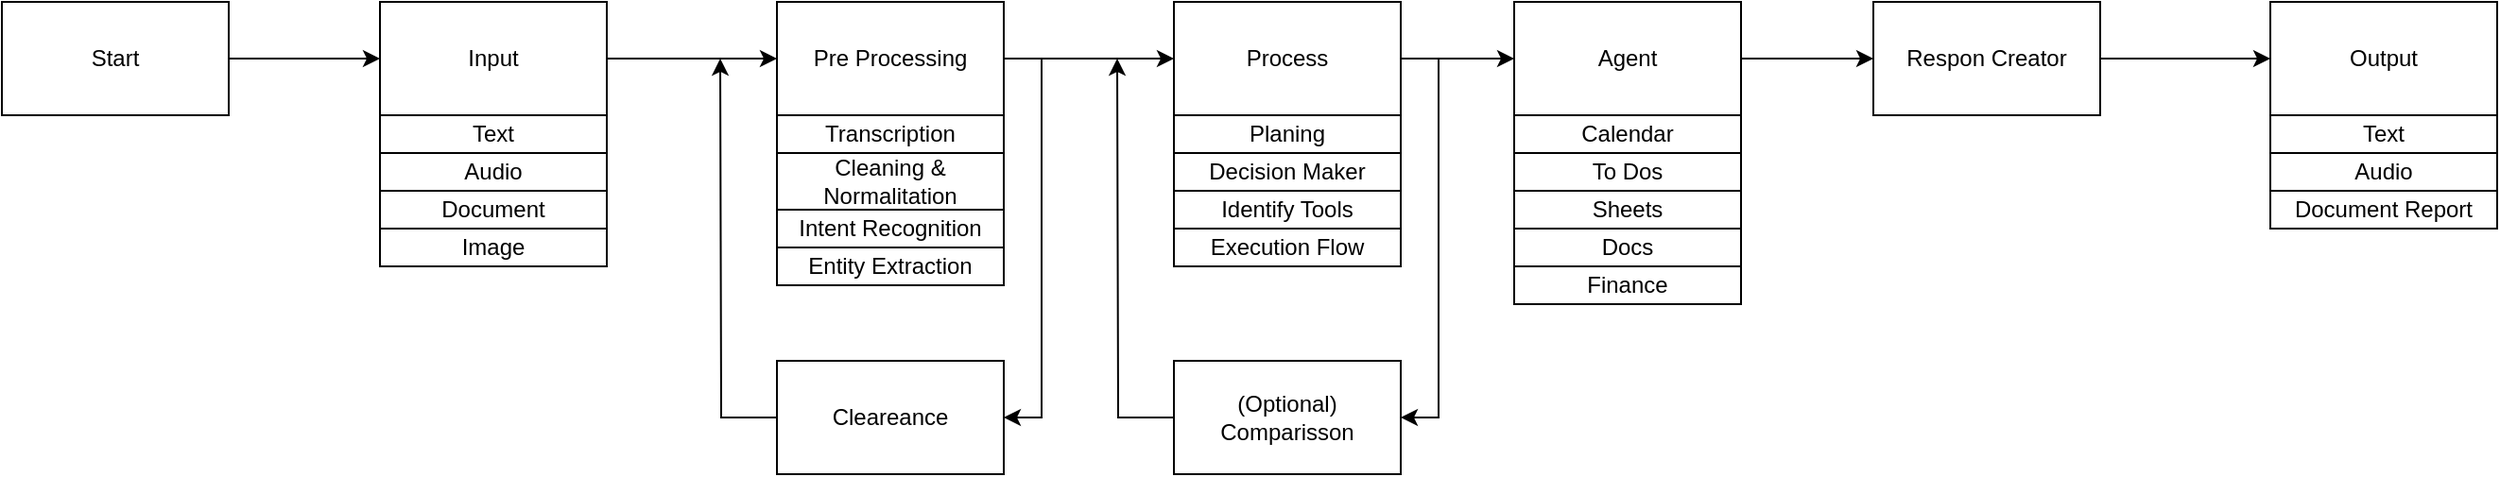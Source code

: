 <mxfile version="27.0.9">
  <diagram name="Page-1" id="C7-MtyAV4K4ghMJdElfd">
    <mxGraphModel dx="1004" dy="1109" grid="1" gridSize="10" guides="1" tooltips="1" connect="1" arrows="1" fold="1" page="1" pageScale="1" pageWidth="850" pageHeight="1100" math="0" shadow="0">
      <root>
        <mxCell id="0" />
        <mxCell id="1" parent="0" />
        <mxCell id="J_RyUydGFugAgPV09VgC-5" style="edgeStyle=orthogonalEdgeStyle;rounded=0;orthogonalLoop=1;jettySize=auto;html=1;exitX=1;exitY=0.5;exitDx=0;exitDy=0;entryX=0;entryY=0.5;entryDx=0;entryDy=0;" edge="1" parent="1" source="J_RyUydGFugAgPV09VgC-1" target="J_RyUydGFugAgPV09VgC-2">
          <mxGeometry relative="1" as="geometry" />
        </mxCell>
        <mxCell id="J_RyUydGFugAgPV09VgC-6" style="edgeStyle=orthogonalEdgeStyle;rounded=0;orthogonalLoop=1;jettySize=auto;html=1;exitX=1;exitY=0.5;exitDx=0;exitDy=0;entryX=0;entryY=0.5;entryDx=0;entryDy=0;" edge="1" parent="1" source="J_RyUydGFugAgPV09VgC-2" target="J_RyUydGFugAgPV09VgC-3">
          <mxGeometry relative="1" as="geometry" />
        </mxCell>
        <mxCell id="J_RyUydGFugAgPV09VgC-39" style="edgeStyle=orthogonalEdgeStyle;rounded=0;orthogonalLoop=1;jettySize=auto;html=1;entryX=1;entryY=0.5;entryDx=0;entryDy=0;" edge="1" parent="1" source="J_RyUydGFugAgPV09VgC-2" target="J_RyUydGFugAgPV09VgC-38">
          <mxGeometry relative="1" as="geometry">
            <Array as="points">
              <mxPoint x="660" y="110" />
              <mxPoint x="660" y="300" />
            </Array>
          </mxGeometry>
        </mxCell>
        <mxCell id="J_RyUydGFugAgPV09VgC-22" value="" style="edgeStyle=orthogonalEdgeStyle;rounded=0;orthogonalLoop=1;jettySize=auto;html=1;" edge="1" parent="1" source="J_RyUydGFugAgPV09VgC-3" target="J_RyUydGFugAgPV09VgC-20">
          <mxGeometry relative="1" as="geometry" />
        </mxCell>
        <mxCell id="J_RyUydGFugAgPV09VgC-46" style="edgeStyle=orthogonalEdgeStyle;rounded=0;orthogonalLoop=1;jettySize=auto;html=1;entryX=1;entryY=0.5;entryDx=0;entryDy=0;" edge="1" parent="1" source="J_RyUydGFugAgPV09VgC-3" target="J_RyUydGFugAgPV09VgC-45">
          <mxGeometry relative="1" as="geometry">
            <Array as="points">
              <mxPoint x="870" y="110" />
              <mxPoint x="870" y="300" />
            </Array>
          </mxGeometry>
        </mxCell>
        <mxCell id="J_RyUydGFugAgPV09VgC-50" value="" style="edgeStyle=orthogonalEdgeStyle;rounded=0;orthogonalLoop=1;jettySize=auto;html=1;" edge="1" parent="1" source="J_RyUydGFugAgPV09VgC-20" target="J_RyUydGFugAgPV09VgC-49">
          <mxGeometry relative="1" as="geometry" />
        </mxCell>
        <mxCell id="J_RyUydGFugAgPV09VgC-40" style="edgeStyle=orthogonalEdgeStyle;rounded=0;orthogonalLoop=1;jettySize=auto;html=1;" edge="1" parent="1" source="J_RyUydGFugAgPV09VgC-38">
          <mxGeometry relative="1" as="geometry">
            <mxPoint x="490" y="110" as="targetPoint" />
          </mxGeometry>
        </mxCell>
        <mxCell id="J_RyUydGFugAgPV09VgC-38" value="Cleareance" style="rounded=0;whiteSpace=wrap;html=1;" vertex="1" parent="1">
          <mxGeometry x="520" y="270" width="120" height="60" as="geometry" />
        </mxCell>
        <mxCell id="J_RyUydGFugAgPV09VgC-47" style="edgeStyle=orthogonalEdgeStyle;rounded=0;orthogonalLoop=1;jettySize=auto;html=1;exitX=0;exitY=0.5;exitDx=0;exitDy=0;" edge="1" parent="1" source="J_RyUydGFugAgPV09VgC-45">
          <mxGeometry relative="1" as="geometry">
            <mxPoint x="700" y="110" as="targetPoint" />
          </mxGeometry>
        </mxCell>
        <mxCell id="J_RyUydGFugAgPV09VgC-45" value="(Optional)&lt;br&gt;Comparisson" style="rounded=0;whiteSpace=wrap;html=1;" vertex="1" parent="1">
          <mxGeometry x="730" y="270" width="120" height="60" as="geometry" />
        </mxCell>
        <mxCell id="J_RyUydGFugAgPV09VgC-52" style="edgeStyle=orthogonalEdgeStyle;rounded=0;orthogonalLoop=1;jettySize=auto;html=1;" edge="1" parent="1" source="J_RyUydGFugAgPV09VgC-49" target="J_RyUydGFugAgPV09VgC-4">
          <mxGeometry relative="1" as="geometry" />
        </mxCell>
        <mxCell id="J_RyUydGFugAgPV09VgC-49" value="Respon Creator" style="rounded=0;whiteSpace=wrap;html=1;" vertex="1" parent="1">
          <mxGeometry x="1100" y="80" width="120" height="60" as="geometry" />
        </mxCell>
        <mxCell id="J_RyUydGFugAgPV09VgC-53" value="" style="group" vertex="1" connectable="0" parent="1">
          <mxGeometry x="1310" y="80" width="120" height="120" as="geometry" />
        </mxCell>
        <mxCell id="J_RyUydGFugAgPV09VgC-4" value="Output" style="rounded=0;whiteSpace=wrap;html=1;" vertex="1" parent="J_RyUydGFugAgPV09VgC-53">
          <mxGeometry width="120" height="60" as="geometry" />
        </mxCell>
        <mxCell id="J_RyUydGFugAgPV09VgC-16" value="Text" style="rounded=0;whiteSpace=wrap;html=1;" vertex="1" parent="J_RyUydGFugAgPV09VgC-53">
          <mxGeometry y="60" width="120" height="20" as="geometry" />
        </mxCell>
        <mxCell id="J_RyUydGFugAgPV09VgC-17" value="Audio" style="rounded=0;whiteSpace=wrap;html=1;" vertex="1" parent="J_RyUydGFugAgPV09VgC-53">
          <mxGeometry y="80" width="120" height="20" as="geometry" />
        </mxCell>
        <mxCell id="J_RyUydGFugAgPV09VgC-18" value="Document Report" style="rounded=0;whiteSpace=wrap;html=1;" vertex="1" parent="J_RyUydGFugAgPV09VgC-53">
          <mxGeometry y="100" width="120" height="20" as="geometry" />
        </mxCell>
        <mxCell id="J_RyUydGFugAgPV09VgC-54" value="" style="group" vertex="1" connectable="0" parent="1">
          <mxGeometry x="910" y="80" width="120" height="160" as="geometry" />
        </mxCell>
        <mxCell id="J_RyUydGFugAgPV09VgC-20" value="Agent" style="rounded=0;whiteSpace=wrap;html=1;" vertex="1" parent="J_RyUydGFugAgPV09VgC-54">
          <mxGeometry width="120" height="60" as="geometry" />
        </mxCell>
        <mxCell id="J_RyUydGFugAgPV09VgC-28" value="Calendar" style="rounded=0;whiteSpace=wrap;html=1;" vertex="1" parent="J_RyUydGFugAgPV09VgC-54">
          <mxGeometry y="60" width="120" height="20" as="geometry" />
        </mxCell>
        <mxCell id="J_RyUydGFugAgPV09VgC-29" value="To Dos" style="rounded=0;whiteSpace=wrap;html=1;" vertex="1" parent="J_RyUydGFugAgPV09VgC-54">
          <mxGeometry y="80" width="120" height="20" as="geometry" />
        </mxCell>
        <mxCell id="J_RyUydGFugAgPV09VgC-30" value="Sheets" style="rounded=0;whiteSpace=wrap;html=1;" vertex="1" parent="J_RyUydGFugAgPV09VgC-54">
          <mxGeometry y="100" width="120" height="20" as="geometry" />
        </mxCell>
        <mxCell id="J_RyUydGFugAgPV09VgC-31" value="Docs" style="rounded=0;whiteSpace=wrap;html=1;" vertex="1" parent="J_RyUydGFugAgPV09VgC-54">
          <mxGeometry y="120" width="120" height="20" as="geometry" />
        </mxCell>
        <mxCell id="J_RyUydGFugAgPV09VgC-32" value="Finance" style="rounded=0;whiteSpace=wrap;html=1;" vertex="1" parent="J_RyUydGFugAgPV09VgC-54">
          <mxGeometry y="140" width="120" height="20" as="geometry" />
        </mxCell>
        <mxCell id="J_RyUydGFugAgPV09VgC-55" value="" style="group" vertex="1" connectable="0" parent="1">
          <mxGeometry x="730" y="80" width="120" height="140" as="geometry" />
        </mxCell>
        <mxCell id="J_RyUydGFugAgPV09VgC-3" value="Process" style="rounded=0;whiteSpace=wrap;html=1;" vertex="1" parent="J_RyUydGFugAgPV09VgC-55">
          <mxGeometry width="120" height="60" as="geometry" />
        </mxCell>
        <mxCell id="J_RyUydGFugAgPV09VgC-41" value="Planing" style="rounded=0;whiteSpace=wrap;html=1;" vertex="1" parent="J_RyUydGFugAgPV09VgC-55">
          <mxGeometry y="60" width="120" height="20" as="geometry" />
        </mxCell>
        <mxCell id="J_RyUydGFugAgPV09VgC-42" value="Decision Maker" style="rounded=0;whiteSpace=wrap;html=1;" vertex="1" parent="J_RyUydGFugAgPV09VgC-55">
          <mxGeometry y="80" width="120" height="20" as="geometry" />
        </mxCell>
        <mxCell id="J_RyUydGFugAgPV09VgC-43" value="Identify Tools" style="rounded=0;whiteSpace=wrap;html=1;" vertex="1" parent="J_RyUydGFugAgPV09VgC-55">
          <mxGeometry y="100" width="120" height="20" as="geometry" />
        </mxCell>
        <mxCell id="J_RyUydGFugAgPV09VgC-44" value="Execution Flow" style="rounded=0;whiteSpace=wrap;html=1;" vertex="1" parent="J_RyUydGFugAgPV09VgC-55">
          <mxGeometry y="120" width="120" height="20" as="geometry" />
        </mxCell>
        <mxCell id="J_RyUydGFugAgPV09VgC-56" value="" style="group" vertex="1" connectable="0" parent="1">
          <mxGeometry x="520" y="80" width="120" height="150" as="geometry" />
        </mxCell>
        <mxCell id="J_RyUydGFugAgPV09VgC-2" value="Pre Processing" style="rounded=0;whiteSpace=wrap;html=1;" vertex="1" parent="J_RyUydGFugAgPV09VgC-56">
          <mxGeometry width="120" height="60" as="geometry" />
        </mxCell>
        <mxCell id="J_RyUydGFugAgPV09VgC-19" value="Transcription" style="rounded=0;whiteSpace=wrap;html=1;" vertex="1" parent="J_RyUydGFugAgPV09VgC-56">
          <mxGeometry y="60" width="120" height="20" as="geometry" />
        </mxCell>
        <mxCell id="J_RyUydGFugAgPV09VgC-33" value="Cleaning &amp;amp; Normalitation" style="rounded=0;whiteSpace=wrap;html=1;" vertex="1" parent="J_RyUydGFugAgPV09VgC-56">
          <mxGeometry y="80" width="120" height="30" as="geometry" />
        </mxCell>
        <mxCell id="J_RyUydGFugAgPV09VgC-34" value="Intent Recognition" style="rounded=0;whiteSpace=wrap;html=1;" vertex="1" parent="J_RyUydGFugAgPV09VgC-56">
          <mxGeometry y="110" width="120" height="20" as="geometry" />
        </mxCell>
        <mxCell id="J_RyUydGFugAgPV09VgC-37" value="Entity Extraction" style="rounded=0;whiteSpace=wrap;html=1;" vertex="1" parent="J_RyUydGFugAgPV09VgC-56">
          <mxGeometry y="130" width="120" height="20" as="geometry" />
        </mxCell>
        <mxCell id="J_RyUydGFugAgPV09VgC-57" value="" style="group" vertex="1" connectable="0" parent="1">
          <mxGeometry x="310" y="80" width="120" height="140" as="geometry" />
        </mxCell>
        <mxCell id="J_RyUydGFugAgPV09VgC-1" value="Input" style="rounded=0;whiteSpace=wrap;html=1;" vertex="1" parent="J_RyUydGFugAgPV09VgC-57">
          <mxGeometry width="120" height="60" as="geometry" />
        </mxCell>
        <mxCell id="J_RyUydGFugAgPV09VgC-11" value="Text" style="rounded=0;whiteSpace=wrap;html=1;" vertex="1" parent="J_RyUydGFugAgPV09VgC-57">
          <mxGeometry y="60" width="120" height="20" as="geometry" />
        </mxCell>
        <mxCell id="J_RyUydGFugAgPV09VgC-12" value="Audio" style="rounded=0;whiteSpace=wrap;html=1;" vertex="1" parent="J_RyUydGFugAgPV09VgC-57">
          <mxGeometry y="80" width="120" height="20" as="geometry" />
        </mxCell>
        <mxCell id="J_RyUydGFugAgPV09VgC-13" value="Document" style="rounded=0;whiteSpace=wrap;html=1;" vertex="1" parent="J_RyUydGFugAgPV09VgC-57">
          <mxGeometry y="100" width="120" height="20" as="geometry" />
        </mxCell>
        <mxCell id="J_RyUydGFugAgPV09VgC-14" value="Image" style="rounded=0;whiteSpace=wrap;html=1;" vertex="1" parent="J_RyUydGFugAgPV09VgC-57">
          <mxGeometry y="120" width="120" height="20" as="geometry" />
        </mxCell>
        <mxCell id="J_RyUydGFugAgPV09VgC-59" style="edgeStyle=orthogonalEdgeStyle;rounded=0;orthogonalLoop=1;jettySize=auto;html=1;" edge="1" parent="1" source="J_RyUydGFugAgPV09VgC-58" target="J_RyUydGFugAgPV09VgC-1">
          <mxGeometry relative="1" as="geometry" />
        </mxCell>
        <mxCell id="J_RyUydGFugAgPV09VgC-58" value="Start" style="rounded=0;whiteSpace=wrap;html=1;" vertex="1" parent="1">
          <mxGeometry x="110" y="80" width="120" height="60" as="geometry" />
        </mxCell>
      </root>
    </mxGraphModel>
  </diagram>
</mxfile>
